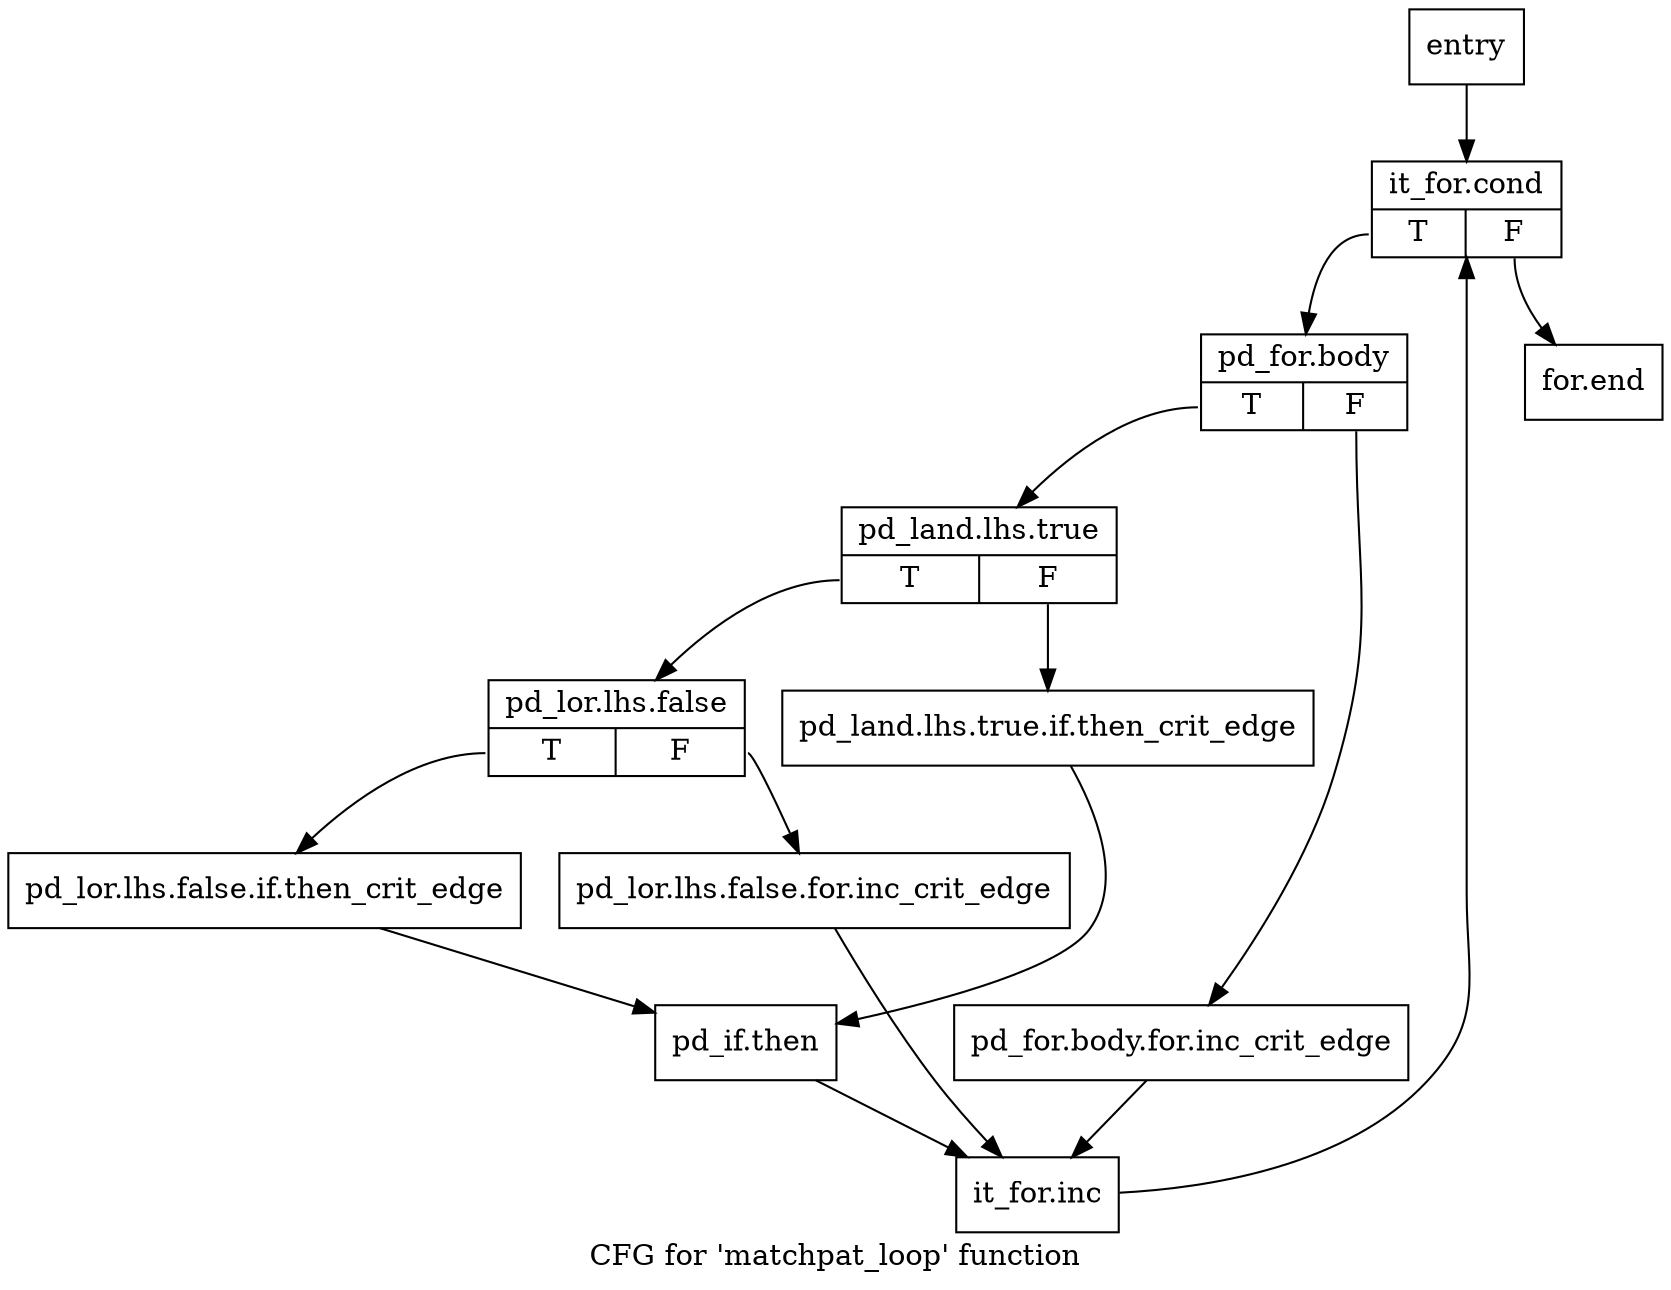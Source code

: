 digraph "CFG for 'matchpat_loop' function" {
	label="CFG for 'matchpat_loop' function";

	Node0x2f95be0 [shape=record,label="{entry}"];
	Node0x2f95be0 -> Node0x2f95c30;
	Node0x2f95c30 [shape=record,label="{it_for.cond|{<s0>T|<s1>F}}"];
	Node0x2f95c30:s0 -> Node0x2f95c80;
	Node0x2f95c30:s1 -> Node0x2f95f50;
	Node0x2f95c80 [shape=record,label="{pd_for.body|{<s0>T|<s1>F}}"];
	Node0x2f95c80:s0 -> Node0x2f95d20;
	Node0x2f95c80:s1 -> Node0x2f95cd0;
	Node0x2f95cd0 [shape=record,label="{pd_for.body.for.inc_crit_edge}"];
	Node0x2f95cd0 -> Node0x2f95f00;
	Node0x2f95d20 [shape=record,label="{pd_land.lhs.true|{<s0>T|<s1>F}}"];
	Node0x2f95d20:s0 -> Node0x2f95dc0;
	Node0x2f95d20:s1 -> Node0x2f95d70;
	Node0x2f95d70 [shape=record,label="{pd_land.lhs.true.if.then_crit_edge}"];
	Node0x2f95d70 -> Node0x2f95eb0;
	Node0x2f95dc0 [shape=record,label="{pd_lor.lhs.false|{<s0>T|<s1>F}}"];
	Node0x2f95dc0:s0 -> Node0x2f95e60;
	Node0x2f95dc0:s1 -> Node0x2f95e10;
	Node0x2f95e10 [shape=record,label="{pd_lor.lhs.false.for.inc_crit_edge}"];
	Node0x2f95e10 -> Node0x2f95f00;
	Node0x2f95e60 [shape=record,label="{pd_lor.lhs.false.if.then_crit_edge}"];
	Node0x2f95e60 -> Node0x2f95eb0;
	Node0x2f95eb0 [shape=record,label="{pd_if.then}"];
	Node0x2f95eb0 -> Node0x2f95f00;
	Node0x2f95f00 [shape=record,label="{it_for.inc}"];
	Node0x2f95f00 -> Node0x2f95c30;
	Node0x2f95f50 [shape=record,label="{for.end}"];
}
